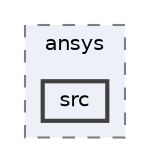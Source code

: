 digraph "lmc/ansys/src"
{
 // LATEX_PDF_SIZE
  bgcolor="transparent";
  edge [fontname=Helvetica,fontsize=10,labelfontname=Helvetica,labelfontsize=10];
  node [fontname=Helvetica,fontsize=10,shape=box,height=0.2,width=0.4];
  compound=true
  subgraph clusterdir_cb0fe5b40591dbe5fda40966e3303db1 {
    graph [ bgcolor="#edf0f7", pencolor="grey50", label="ansys", fontname=Helvetica,fontsize=10 style="filled,dashed", URL="dir_cb0fe5b40591dbe5fda40966e3303db1.html",tooltip=""]
  dir_77661d1392c456d0047d2596a49c3118 [label="src", fillcolor="#edf0f7", color="grey25", style="filled,bold", URL="dir_77661d1392c456d0047d2596a49c3118.html",tooltip=""];
  }
}
